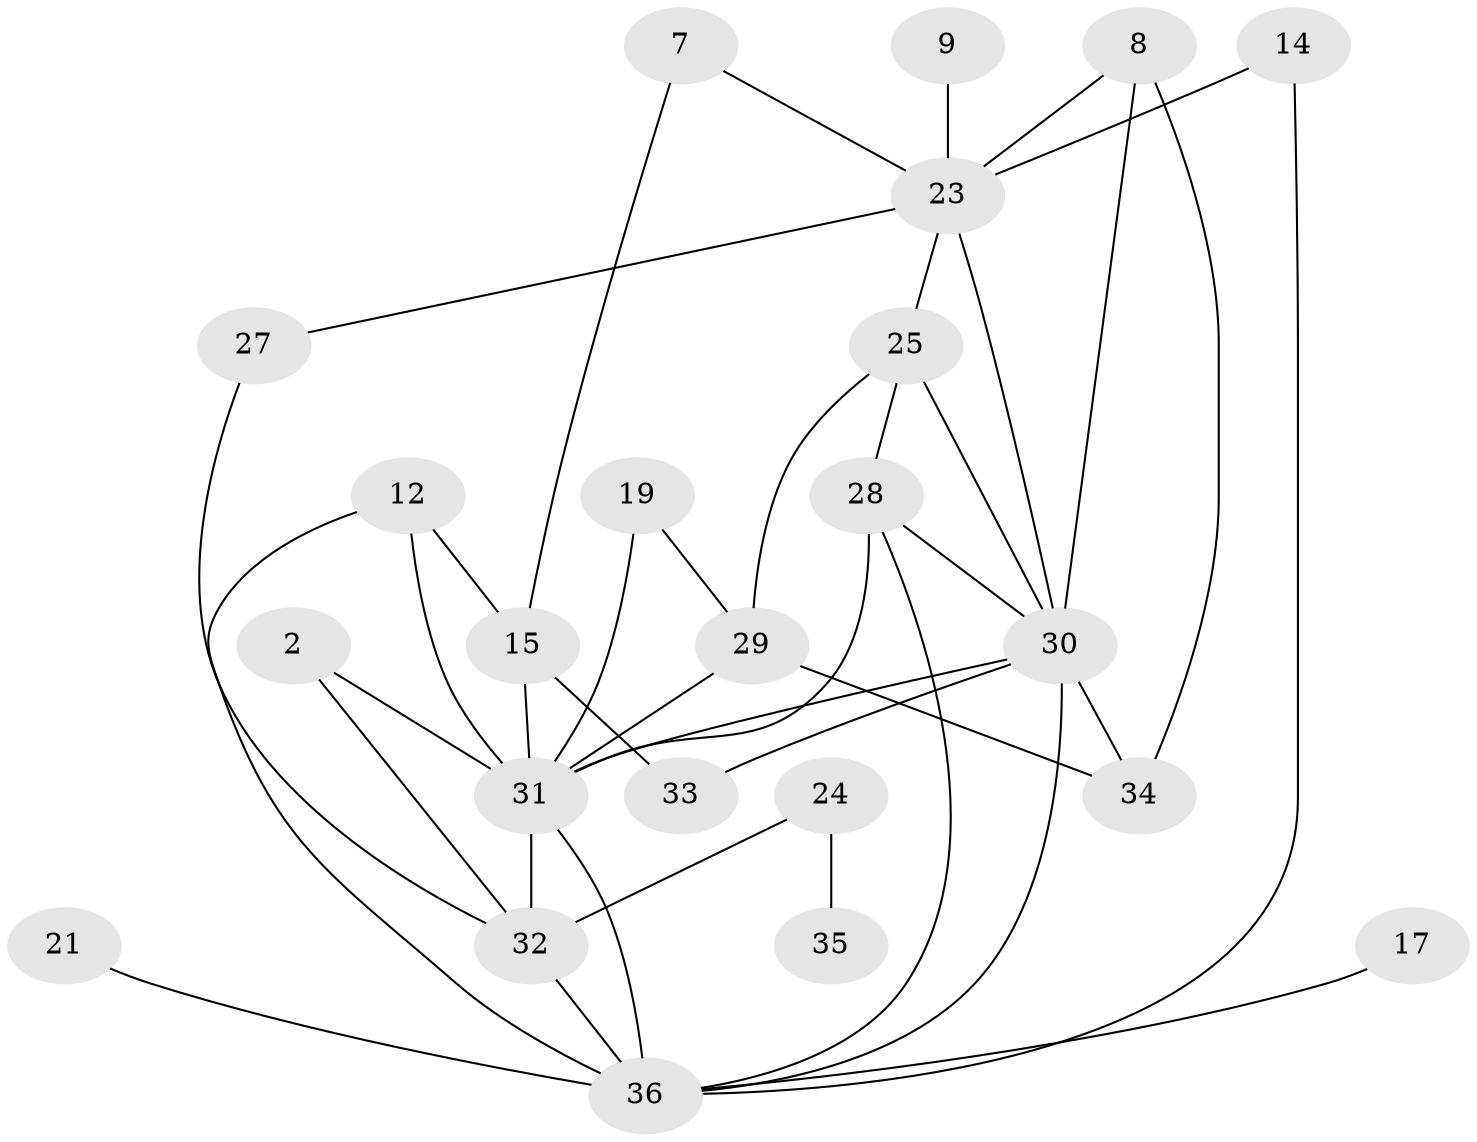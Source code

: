 // original degree distribution, {3: 0.2066115702479339, 0: 0.10743801652892562, 2: 0.2231404958677686, 5: 0.03305785123966942, 1: 0.256198347107438, 4: 0.15702479338842976, 6: 0.01652892561983471}
// Generated by graph-tools (version 1.1) at 2025/35/03/04/25 23:35:51]
// undirected, 23 vertices, 40 edges
graph export_dot {
  node [color=gray90,style=filled];
  2;
  7;
  8;
  9;
  12;
  14;
  15;
  17;
  19;
  21;
  23;
  24;
  25;
  27;
  28;
  29;
  30;
  31;
  32;
  33;
  34;
  35;
  36;
  2 -- 31 [weight=1.0];
  2 -- 32 [weight=1.0];
  7 -- 15 [weight=1.0];
  7 -- 23 [weight=1.0];
  8 -- 23 [weight=1.0];
  8 -- 30 [weight=1.0];
  8 -- 34 [weight=1.0];
  9 -- 23 [weight=1.0];
  12 -- 15 [weight=1.0];
  12 -- 31 [weight=1.0];
  12 -- 36 [weight=1.0];
  14 -- 23 [weight=1.0];
  14 -- 36 [weight=1.0];
  15 -- 31 [weight=1.0];
  15 -- 33 [weight=1.0];
  17 -- 36 [weight=1.0];
  19 -- 29 [weight=1.0];
  19 -- 31 [weight=2.0];
  21 -- 36 [weight=1.0];
  23 -- 25 [weight=1.0];
  23 -- 27 [weight=1.0];
  23 -- 30 [weight=1.0];
  24 -- 32 [weight=1.0];
  24 -- 35 [weight=1.0];
  25 -- 28 [weight=1.0];
  25 -- 29 [weight=1.0];
  25 -- 30 [weight=1.0];
  27 -- 32 [weight=1.0];
  28 -- 30 [weight=1.0];
  28 -- 31 [weight=2.0];
  28 -- 36 [weight=1.0];
  29 -- 31 [weight=1.0];
  29 -- 34 [weight=1.0];
  30 -- 31 [weight=2.0];
  30 -- 33 [weight=2.0];
  30 -- 34 [weight=1.0];
  30 -- 36 [weight=1.0];
  31 -- 32 [weight=3.0];
  31 -- 36 [weight=2.0];
  32 -- 36 [weight=1.0];
}
